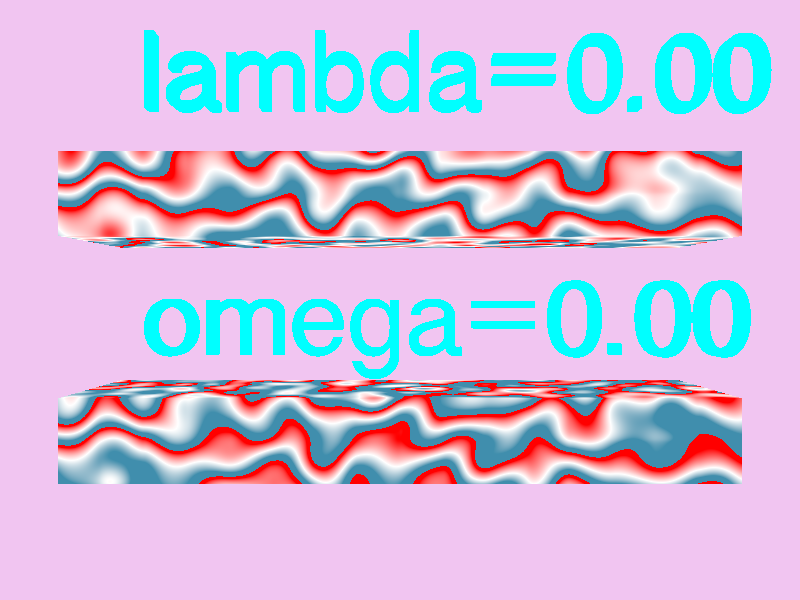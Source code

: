// This work is licensed under the Creative Commons Attribution-ShareAlike 3.0 Unported License.
// To view a copy of this license, visit http://creativecommons.org/licenses/by-sa/3.0/ or send a
// letter to Creative Commons, 444 Castro Street, Suite 900, Mountain View, California, 94041, USA.

// Persistence Of Vision raytracer sample file.
// File by Dan Farmer
// Lambda/omega demonstration

#version 3.7;

global_settings {
  assumed_gamma 1.5
  }

#include "colors.inc"

camera {
    location <0, 0, -10>
    right     x*image_width/image_height
    angle 55
    look_at 0
}

light_source { <-20, 30, -25> rgb 1 }

#declare L = clock * 3;

#declare Font="cyrvetic.ttf"

union {
    text{ ttf Font
        concat("lambda=",str(L,1,2)),0.1,0
        scale <1.25, 1.25, 2>
        translate <-3, 1, -1>
        pigment { Cyan }
    }
    box { <-4,-0.5, -1> <4, 0.5, 1>
        pigment {
            gradient y
            turbulence 1
            lambda L
            color_map {
                [0.2 SteelBlue ]
                [0.5 White ]
                [0.9 Red ]
            }
            scale 0.5
        }
    }
    translate y*1.25
}

#declare O = clock;
union {
    text{ ttf Font
        concat("omega=",str(O,1,2)),0.1,0
        scale <1.25, 1.25, 2>
        translate <-3, 1, -1>
        pigment { Cyan }
    }
    box { <-4,-0.5, -1> <4, 0.5, 1>
        pigment {
            gradient y
            turbulence 1
            omega O
            color_map {
                [0.2 SteelBlue ]
                [0.5 White ]
                [0.9 Red ]
            }
            scale 0.5
        }
    }
    translate -y*1.65
}

plane { z, 10 hollow on pigment { Plum }}
